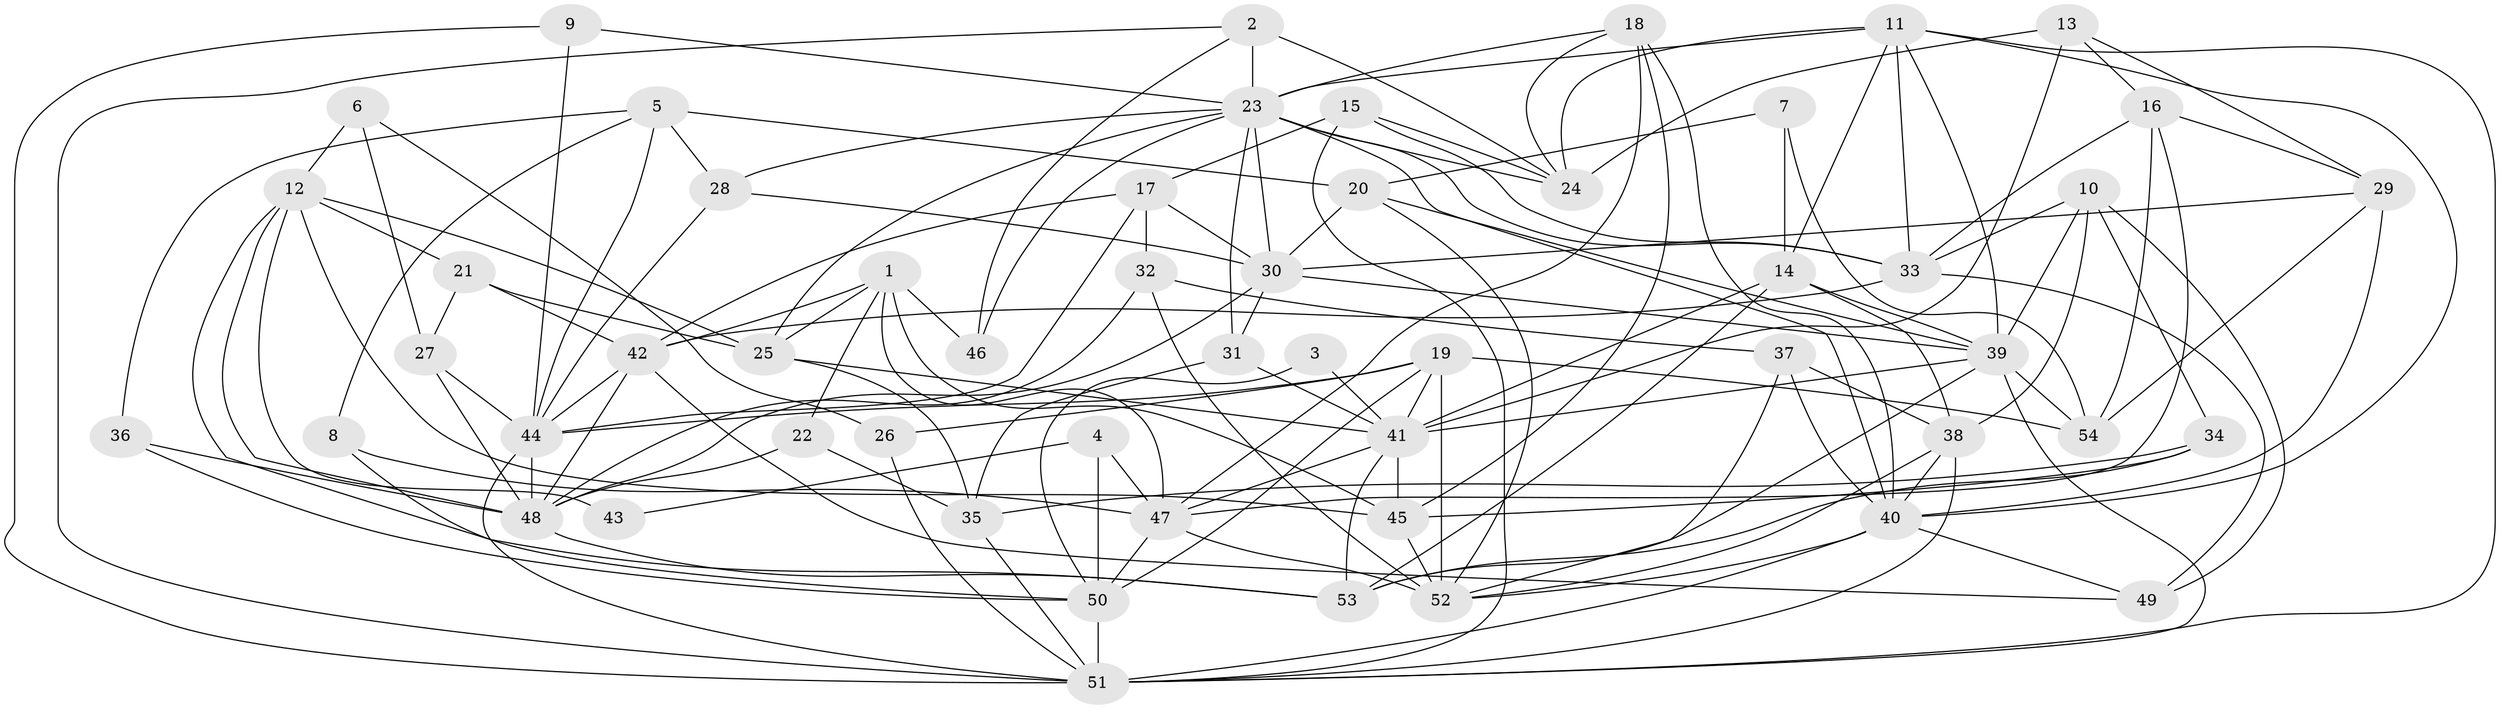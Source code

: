 // original degree distribution, {5: 0.1308411214953271, 4: 0.24299065420560748, 3: 0.32710280373831774, 6: 0.14953271028037382, 2: 0.11214953271028037, 7: 0.028037383177570093, 8: 0.009345794392523364}
// Generated by graph-tools (version 1.1) at 2025/02/03/09/25 03:02:07]
// undirected, 54 vertices, 148 edges
graph export_dot {
graph [start="1"]
  node [color=gray90,style=filled];
  1;
  2;
  3;
  4;
  5;
  6;
  7;
  8;
  9;
  10;
  11;
  12;
  13;
  14;
  15;
  16;
  17;
  18;
  19;
  20;
  21;
  22;
  23;
  24;
  25;
  26;
  27;
  28;
  29;
  30;
  31;
  32;
  33;
  34;
  35;
  36;
  37;
  38;
  39;
  40;
  41;
  42;
  43;
  44;
  45;
  46;
  47;
  48;
  49;
  50;
  51;
  52;
  53;
  54;
  1 -- 22 [weight=1.0];
  1 -- 25 [weight=1.0];
  1 -- 42 [weight=1.0];
  1 -- 45 [weight=1.0];
  1 -- 46 [weight=1.0];
  1 -- 47 [weight=1.0];
  2 -- 23 [weight=1.0];
  2 -- 24 [weight=2.0];
  2 -- 46 [weight=1.0];
  2 -- 51 [weight=1.0];
  3 -- 41 [weight=1.0];
  3 -- 50 [weight=1.0];
  4 -- 43 [weight=1.0];
  4 -- 47 [weight=1.0];
  4 -- 50 [weight=2.0];
  5 -- 8 [weight=1.0];
  5 -- 20 [weight=1.0];
  5 -- 28 [weight=1.0];
  5 -- 36 [weight=1.0];
  5 -- 44 [weight=1.0];
  6 -- 12 [weight=1.0];
  6 -- 26 [weight=1.0];
  6 -- 27 [weight=1.0];
  7 -- 14 [weight=1.0];
  7 -- 20 [weight=1.0];
  7 -- 54 [weight=1.0];
  8 -- 47 [weight=1.0];
  8 -- 50 [weight=1.0];
  9 -- 23 [weight=1.0];
  9 -- 44 [weight=2.0];
  9 -- 51 [weight=1.0];
  10 -- 33 [weight=1.0];
  10 -- 34 [weight=1.0];
  10 -- 38 [weight=1.0];
  10 -- 39 [weight=1.0];
  10 -- 49 [weight=1.0];
  11 -- 14 [weight=1.0];
  11 -- 23 [weight=1.0];
  11 -- 24 [weight=1.0];
  11 -- 33 [weight=1.0];
  11 -- 39 [weight=1.0];
  11 -- 40 [weight=1.0];
  11 -- 51 [weight=1.0];
  12 -- 21 [weight=1.0];
  12 -- 25 [weight=2.0];
  12 -- 43 [weight=2.0];
  12 -- 45 [weight=1.0];
  12 -- 48 [weight=1.0];
  12 -- 53 [weight=1.0];
  13 -- 16 [weight=1.0];
  13 -- 24 [weight=1.0];
  13 -- 29 [weight=1.0];
  13 -- 41 [weight=1.0];
  14 -- 38 [weight=1.0];
  14 -- 39 [weight=1.0];
  14 -- 41 [weight=1.0];
  14 -- 53 [weight=1.0];
  15 -- 17 [weight=1.0];
  15 -- 24 [weight=1.0];
  15 -- 33 [weight=1.0];
  15 -- 51 [weight=1.0];
  16 -- 29 [weight=1.0];
  16 -- 33 [weight=1.0];
  16 -- 47 [weight=1.0];
  16 -- 54 [weight=1.0];
  17 -- 30 [weight=1.0];
  17 -- 32 [weight=1.0];
  17 -- 42 [weight=1.0];
  17 -- 44 [weight=1.0];
  18 -- 23 [weight=1.0];
  18 -- 24 [weight=1.0];
  18 -- 40 [weight=1.0];
  18 -- 45 [weight=1.0];
  18 -- 47 [weight=1.0];
  19 -- 26 [weight=1.0];
  19 -- 41 [weight=1.0];
  19 -- 44 [weight=1.0];
  19 -- 50 [weight=1.0];
  19 -- 52 [weight=1.0];
  19 -- 54 [weight=1.0];
  20 -- 30 [weight=1.0];
  20 -- 39 [weight=1.0];
  20 -- 52 [weight=2.0];
  21 -- 25 [weight=1.0];
  21 -- 27 [weight=1.0];
  21 -- 42 [weight=1.0];
  22 -- 35 [weight=1.0];
  22 -- 48 [weight=1.0];
  23 -- 24 [weight=1.0];
  23 -- 25 [weight=1.0];
  23 -- 28 [weight=1.0];
  23 -- 30 [weight=1.0];
  23 -- 31 [weight=1.0];
  23 -- 33 [weight=1.0];
  23 -- 40 [weight=1.0];
  23 -- 46 [weight=1.0];
  25 -- 35 [weight=1.0];
  25 -- 41 [weight=1.0];
  26 -- 51 [weight=1.0];
  27 -- 44 [weight=1.0];
  27 -- 48 [weight=1.0];
  28 -- 30 [weight=1.0];
  28 -- 44 [weight=1.0];
  29 -- 30 [weight=1.0];
  29 -- 40 [weight=1.0];
  29 -- 54 [weight=1.0];
  30 -- 31 [weight=1.0];
  30 -- 39 [weight=1.0];
  30 -- 48 [weight=1.0];
  31 -- 35 [weight=1.0];
  31 -- 41 [weight=1.0];
  32 -- 37 [weight=1.0];
  32 -- 48 [weight=1.0];
  32 -- 52 [weight=1.0];
  33 -- 42 [weight=1.0];
  33 -- 49 [weight=1.0];
  34 -- 35 [weight=1.0];
  34 -- 45 [weight=1.0];
  34 -- 53 [weight=1.0];
  35 -- 51 [weight=2.0];
  36 -- 48 [weight=1.0];
  36 -- 50 [weight=1.0];
  37 -- 38 [weight=1.0];
  37 -- 40 [weight=1.0];
  37 -- 52 [weight=1.0];
  38 -- 40 [weight=1.0];
  38 -- 51 [weight=1.0];
  38 -- 52 [weight=1.0];
  39 -- 41 [weight=1.0];
  39 -- 51 [weight=1.0];
  39 -- 53 [weight=1.0];
  39 -- 54 [weight=1.0];
  40 -- 49 [weight=1.0];
  40 -- 51 [weight=2.0];
  40 -- 52 [weight=1.0];
  41 -- 45 [weight=2.0];
  41 -- 47 [weight=2.0];
  41 -- 53 [weight=1.0];
  42 -- 44 [weight=1.0];
  42 -- 48 [weight=1.0];
  42 -- 49 [weight=1.0];
  44 -- 48 [weight=1.0];
  44 -- 51 [weight=1.0];
  45 -- 52 [weight=1.0];
  47 -- 50 [weight=2.0];
  47 -- 52 [weight=1.0];
  48 -- 53 [weight=1.0];
  50 -- 51 [weight=1.0];
}
